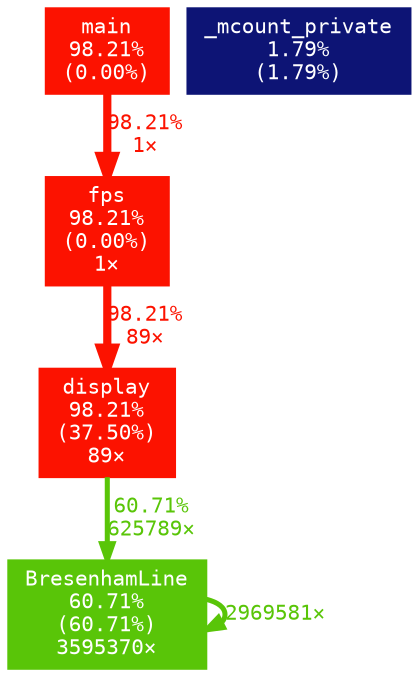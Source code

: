 digraph {
	graph [fontname=Consolas, nodesep=0.125, ranksep=0.25];
	node [fontcolor=white, fontname=Consolas, height=0, shape=box, style=filled, width=0];
	edge [fontname=Consolas];
	1 [color="#fc1200", fontcolor="#ffffff", fontsize="10.00", label="display\n98.21%\n(37.50%)\n89×"];
	1 -> 4 [arrowsize="0.78", color="#59c508", fontcolor="#59c508", fontsize="10.00", label="60.71%\n625789×", labeldistance="2.43", penwidth="2.43"];
	2 [color="#fc1200", fontcolor="#ffffff", fontsize="10.00", label="fps\n98.21%\n(0.00%)\n1×"];
	2 -> 1 [arrowsize="0.99", color="#fc1200", fontcolor="#fc1200", fontsize="10.00", label="98.21%\n89×", labeldistance="3.93", penwidth="3.93"];
	3 [color="#fc1200", fontcolor="#ffffff", fontsize="10.00", label="main\n98.21%\n(0.00%)"];
	3 -> 2 [arrowsize="0.99", color="#fc1200", fontcolor="#fc1200", fontsize="10.00", label="98.21%\n1×", labeldistance="3.93", penwidth="3.93"];
	4 [color="#59c508", fontcolor="#ffffff", fontsize="10.00", label="BresenhamLine\n60.71%\n(60.71%)\n3595370×"];
	4 -> 4 [arrowsize="0.78", color="#59c508", fontcolor="#59c508", fontsize="10.00", label="2969581×", labeldistance="2.43", penwidth="2.43"];
	5 [color="#0d1475", fontcolor="#ffffff", fontsize="10.00", label="_mcount_private\n1.79%\n(1.79%)"];
}
